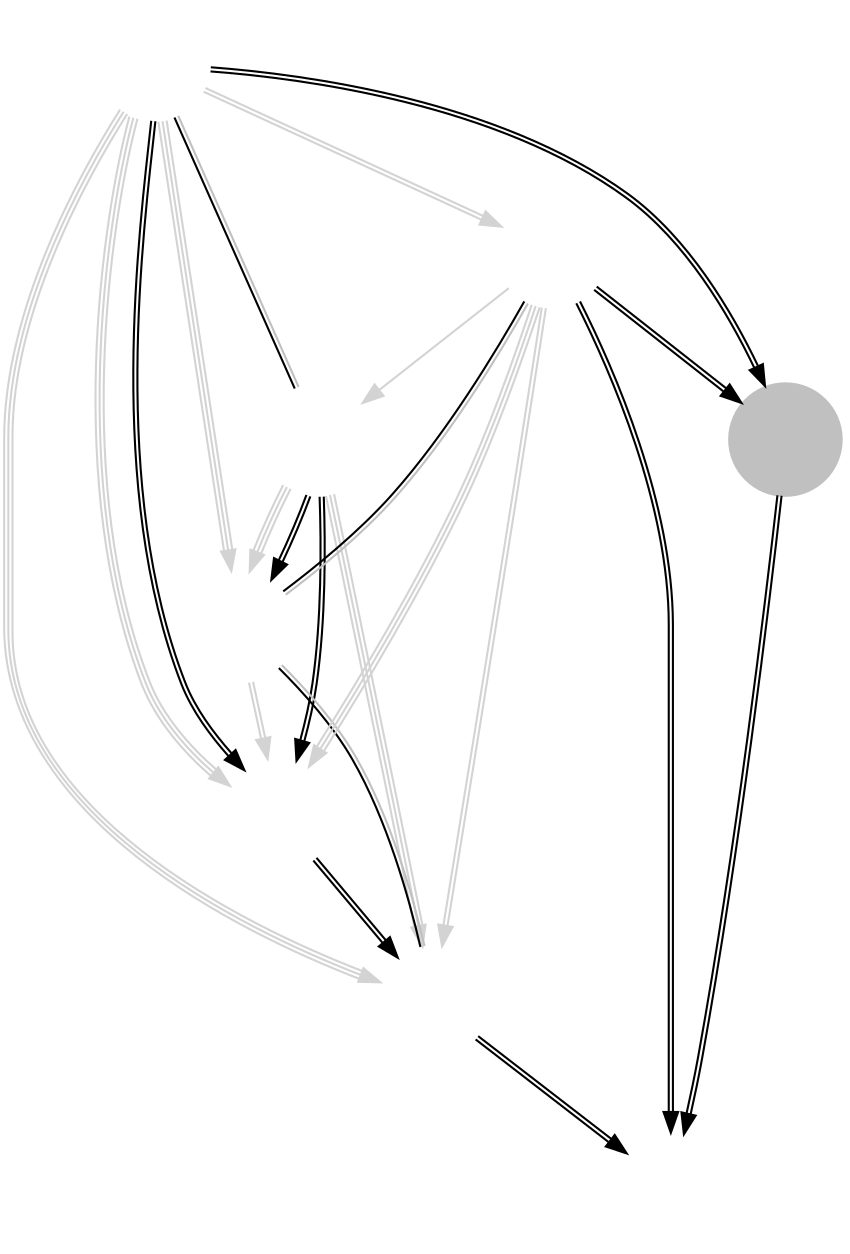 // vim: set ts=5 sw=5:
digraph CN {
	node [shape=circle fixedsize=true width=.75 label="" color="white"];
	imagepath="logos/";
	CE	[ image="ce.png" ]
	eStar	[ image="estar-gaming.png" ]
	RPG	[ image="rpg.png" ]
	SOA	[ image="start-over-again.png" ]
	HL	[ image="hots-lady.png" ]
	SPT	[ image="super-perfect-team.png" ]
	KT	[ image="kt.png" style="filled" color="gray" ]
	WKG	[ image="wkg.png" ]

	/* Phase 1 Aggregates */
//	CE	->	eStar	[ color="lightgray:lightgray:lightgray" ]
//	CE	->	RPG	[ color="lightgray:lightgray" ]
	CE	->	SOA	[ color="lightgray:lightgray:lightgray" ]
	CE	->	HL	[ color="lightgray:lightgray:lightgray" ]
	SPT	->	CE	[ color="lightgray" ]
	eStar	->	RPG	[ color="lightgray:lightgray:lightgray" ]
	eStar	->	SOA	[ color="lightgray:lightgray:lightgray" ]
	eStar	->	HL	[ color="lightgray:lightgray:lightgray" ]
	eStar	->	SPT	[ color="lightgray:lightgray" ]
//	RPG	->	SOA	[ color="lightgray:lightgray:lightgray" ]
	HL	->	RPG	[ color="lightgray:lightgray" ]
	SPT	->	RPG	[ color="lightgray:lightgray:lightgray" ]
//	HL	->	SOA	[ color="lightgray:lightgray:lightgray" ]
	SPT	->	SOA	[ color="lightgray:lightgray" ]
//	SPT	->	HL	[ color="lightgray:lightgray" ]
	
	/* Week 1 */
	KT	->	WKG	[ color="black:black" ]
	RPG	->	SOA	[ color="black:black" ]
	eStar	->	CE	[ color="black:gray" dir="none" constraint="false" ]
	SPT	->	HL	[ color="black:gray" dir="none" constraint="false" ]
	SPT	->	WKG	[ color="black:black" ]
	HL	->	SOA	[ color="black:gray" dir="none" constraint="false" ]
	eStar	->	KT	[ color="black:black" ]
	CE	->	RPG	[ color="black:black" ]
	SPT	->	KT	[ color="black:black" ]
	eStar	->	RPG	[ color="black:black" ]
	CE	->	HL	[ color="black:black" ]
	SOA	->	WKG	[ color="black:black" ]

	edge [ color="gray" dir="none" constraint="false" style="dashed"]


}
